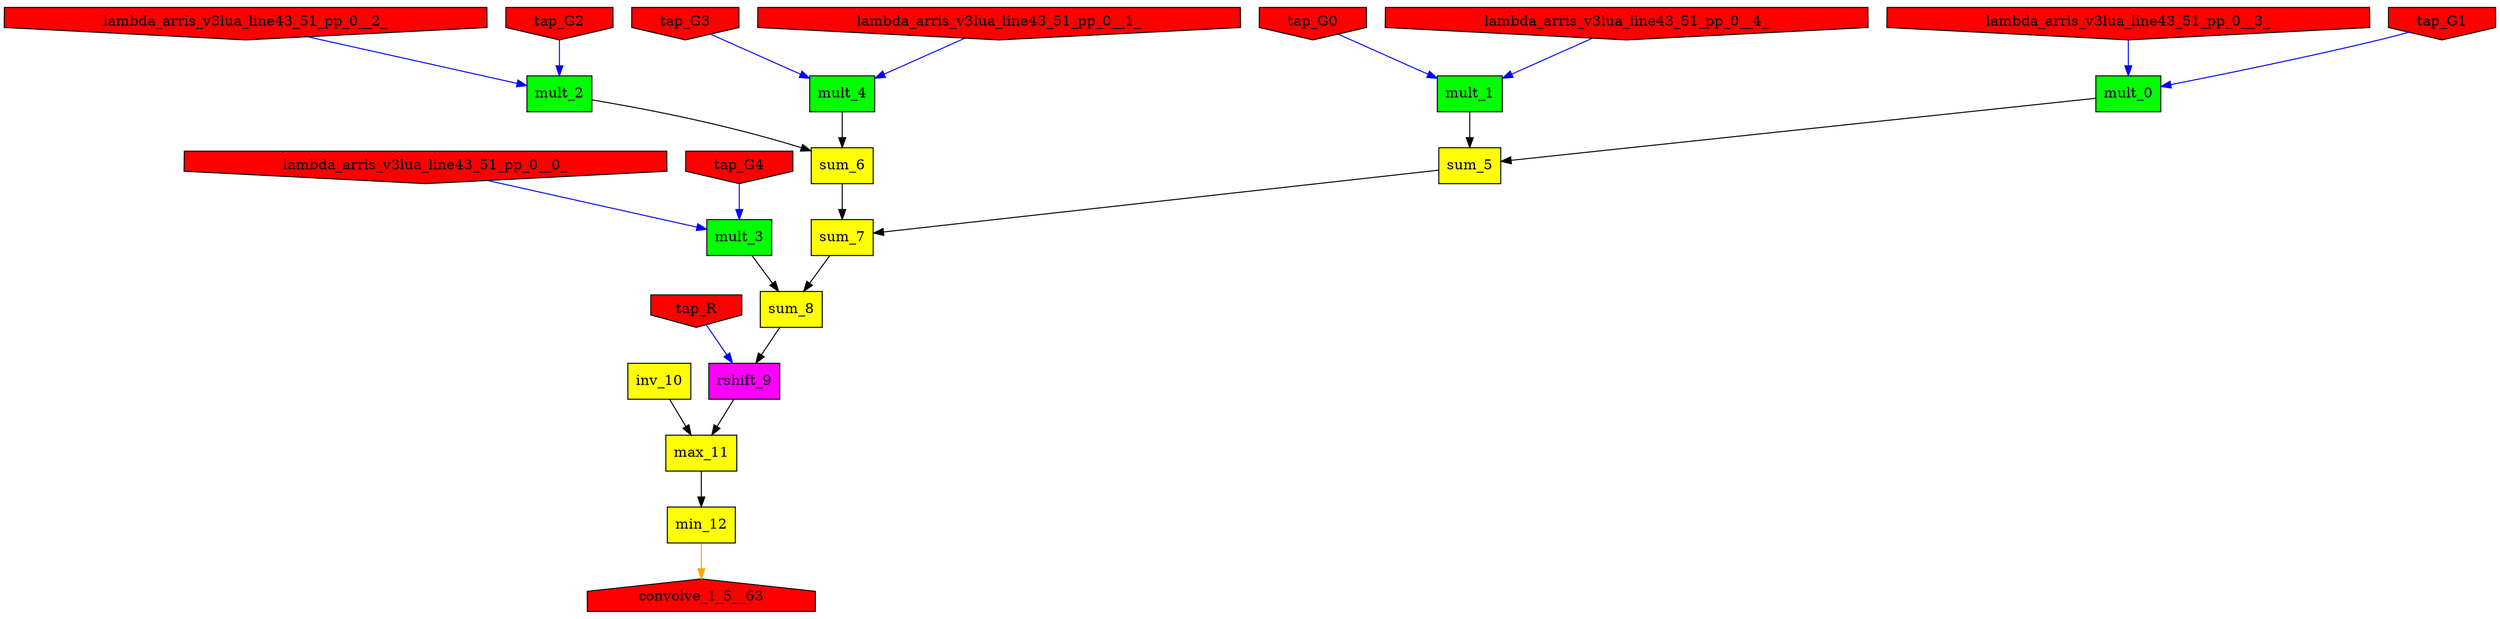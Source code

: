 digraph downCast_13_reduce {
{
node [shape=box style=filled]
mult_0 [fillcolor=green]
mult_1 [fillcolor=green]
mult_2 [fillcolor=green]
mult_3 [fillcolor=green]
mult_4 [fillcolor=green]
sum_5 [fillcolor=yellow]
sum_6 [fillcolor=yellow]
sum_7 [fillcolor=yellow]
sum_8 [fillcolor=yellow]
rshift_9 [fillcolor=magenta]
inv_10 [fillcolor=yellow]
max_11 [fillcolor=yellow]
min_12 [fillcolor=yellow]
lambda_arris_v3lua_line43_51_pp_0__0_  [fillcolor=red shape=invhouse]
tap_G0  [fillcolor=red shape=invhouse]
lambda_arris_v3lua_line43_51_pp_0__2_  [fillcolor=red shape=invhouse]
tap_G4  [fillcolor=red shape=invhouse]
lambda_arris_v3lua_line43_51_pp_0__3_  [fillcolor=red shape=invhouse]
lambda_arris_v3lua_line43_51_pp_0__4_  [fillcolor=red shape=invhouse]
tap_G2  [fillcolor=red shape=invhouse]
tap_G3  [fillcolor=red shape=invhouse]
tap_R  [fillcolor=red shape=invhouse]
lambda_arris_v3lua_line43_51_pp_0__1_  [fillcolor=red shape=invhouse]
tap_G1  [fillcolor=red shape=invhouse]
convolve_1_5__63  [fillcolor=red shape=house]
}
mult_0->sum_5;
lambda_arris_v3lua_line43_51_pp_0__3_->mult_0[color="blue"];
tap_G1->mult_0[color="blue"];
mult_1->sum_5;
lambda_arris_v3lua_line43_51_pp_0__4_->mult_1[color="blue"];
tap_G0->mult_1[color="blue"];
mult_2->sum_6;
lambda_arris_v3lua_line43_51_pp_0__2_->mult_2[color="blue"];
tap_G2->mult_2[color="blue"];
mult_3->sum_8;
lambda_arris_v3lua_line43_51_pp_0__0_->mult_3[color="blue"];
tap_G4->mult_3[color="blue"];
mult_4->sum_6;
lambda_arris_v3lua_line43_51_pp_0__1_->mult_4[color="blue"];
tap_G3->mult_4[color="blue"];
sum_5->sum_7;
sum_6->sum_7;
sum_7->sum_8;
sum_8->rshift_9;
rshift_9->max_11;
tap_R->rshift_9[color="blue"];
inv_10->max_11;
max_11->min_12;
min_12->convolve_1_5__63[color="orange"];
}
